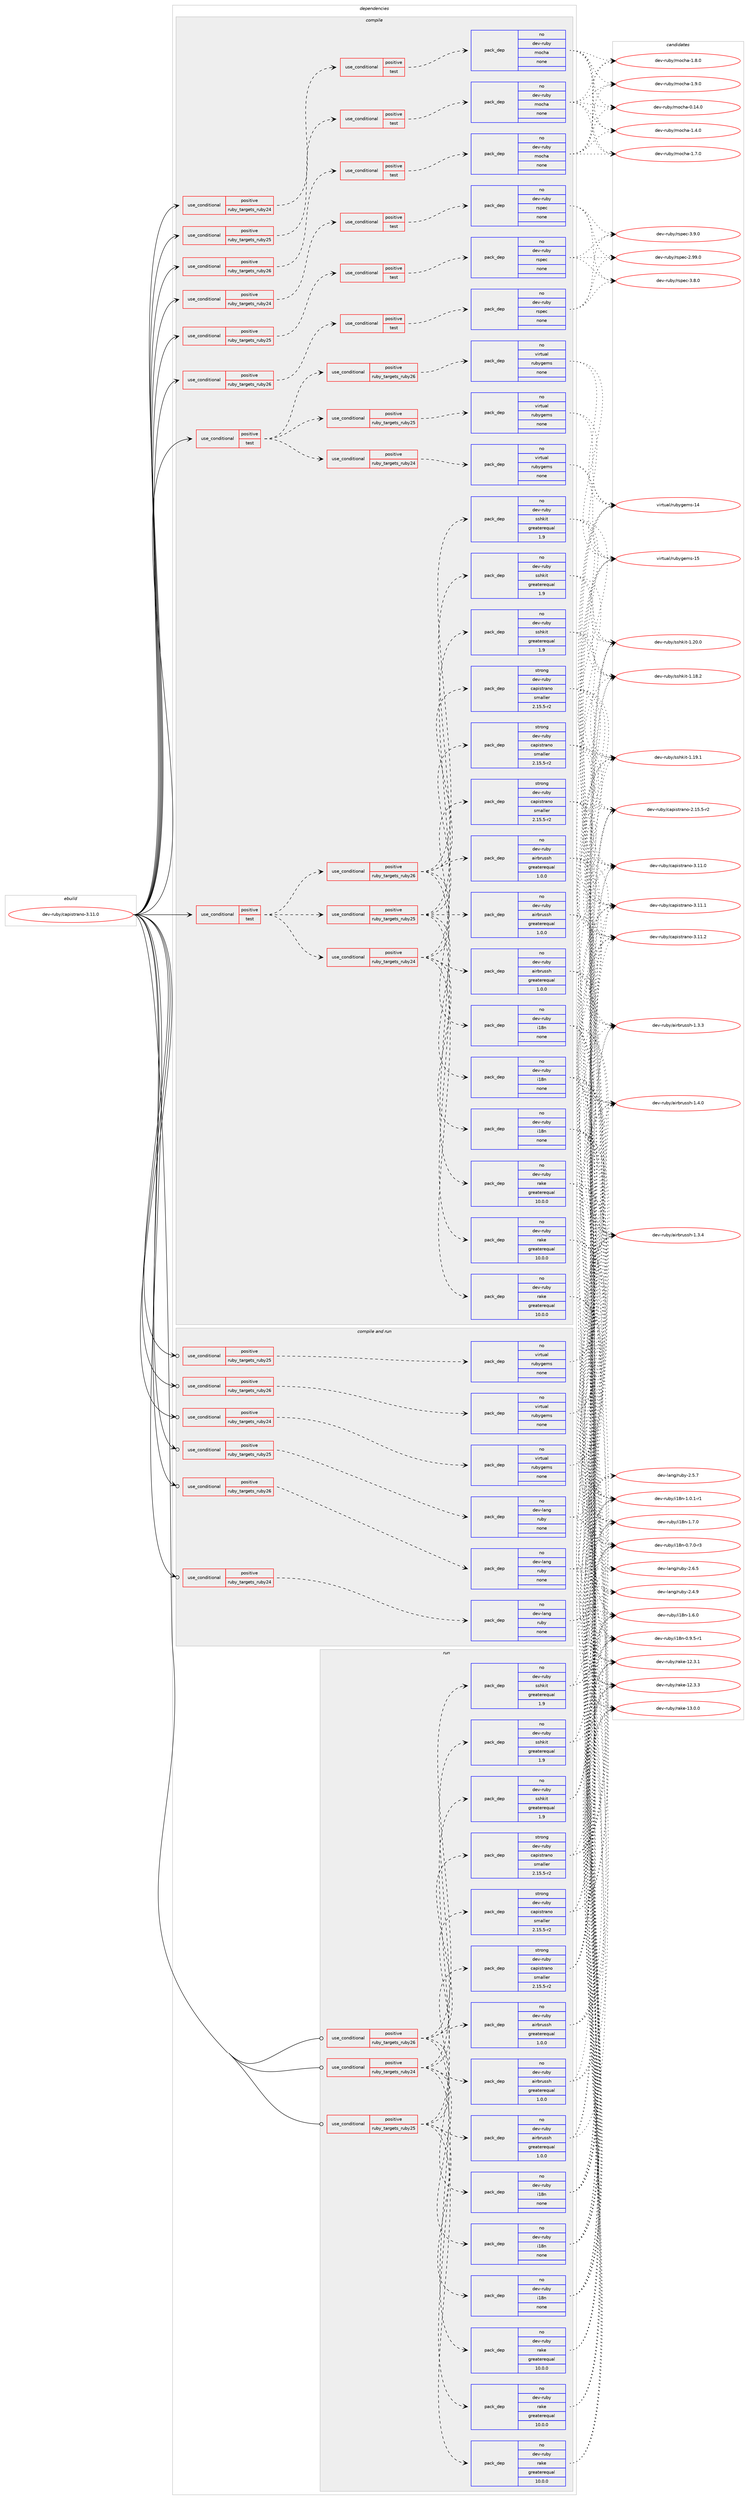 digraph prolog {

# *************
# Graph options
# *************

newrank=true;
concentrate=true;
compound=true;
graph [rankdir=LR,fontname=Helvetica,fontsize=10,ranksep=1.5];#, ranksep=2.5, nodesep=0.2];
edge  [arrowhead=vee];
node  [fontname=Helvetica,fontsize=10];

# **********
# The ebuild
# **********

subgraph cluster_leftcol {
color=gray;
rank=same;
label=<<i>ebuild</i>>;
id [label="dev-ruby/capistrano-3.11.0", color=red, width=4, href="../dev-ruby/capistrano-3.11.0.svg"];
}

# ****************
# The dependencies
# ****************

subgraph cluster_midcol {
color=gray;
label=<<i>dependencies</i>>;
subgraph cluster_compile {
fillcolor="#eeeeee";
style=filled;
label=<<i>compile</i>>;
subgraph cond159762 {
dependency680067 [label=<<TABLE BORDER="0" CELLBORDER="1" CELLSPACING="0" CELLPADDING="4"><TR><TD ROWSPAN="3" CELLPADDING="10">use_conditional</TD></TR><TR><TD>positive</TD></TR><TR><TD>ruby_targets_ruby24</TD></TR></TABLE>>, shape=none, color=red];
subgraph cond159763 {
dependency680068 [label=<<TABLE BORDER="0" CELLBORDER="1" CELLSPACING="0" CELLPADDING="4"><TR><TD ROWSPAN="3" CELLPADDING="10">use_conditional</TD></TR><TR><TD>positive</TD></TR><TR><TD>test</TD></TR></TABLE>>, shape=none, color=red];
subgraph pack508351 {
dependency680069 [label=<<TABLE BORDER="0" CELLBORDER="1" CELLSPACING="0" CELLPADDING="4" WIDTH="220"><TR><TD ROWSPAN="6" CELLPADDING="30">pack_dep</TD></TR><TR><TD WIDTH="110">no</TD></TR><TR><TD>dev-ruby</TD></TR><TR><TD>mocha</TD></TR><TR><TD>none</TD></TR><TR><TD></TD></TR></TABLE>>, shape=none, color=blue];
}
dependency680068:e -> dependency680069:w [weight=20,style="dashed",arrowhead="vee"];
}
dependency680067:e -> dependency680068:w [weight=20,style="dashed",arrowhead="vee"];
}
id:e -> dependency680067:w [weight=20,style="solid",arrowhead="vee"];
subgraph cond159764 {
dependency680070 [label=<<TABLE BORDER="0" CELLBORDER="1" CELLSPACING="0" CELLPADDING="4"><TR><TD ROWSPAN="3" CELLPADDING="10">use_conditional</TD></TR><TR><TD>positive</TD></TR><TR><TD>ruby_targets_ruby24</TD></TR></TABLE>>, shape=none, color=red];
subgraph cond159765 {
dependency680071 [label=<<TABLE BORDER="0" CELLBORDER="1" CELLSPACING="0" CELLPADDING="4"><TR><TD ROWSPAN="3" CELLPADDING="10">use_conditional</TD></TR><TR><TD>positive</TD></TR><TR><TD>test</TD></TR></TABLE>>, shape=none, color=red];
subgraph pack508352 {
dependency680072 [label=<<TABLE BORDER="0" CELLBORDER="1" CELLSPACING="0" CELLPADDING="4" WIDTH="220"><TR><TD ROWSPAN="6" CELLPADDING="30">pack_dep</TD></TR><TR><TD WIDTH="110">no</TD></TR><TR><TD>dev-ruby</TD></TR><TR><TD>rspec</TD></TR><TR><TD>none</TD></TR><TR><TD></TD></TR></TABLE>>, shape=none, color=blue];
}
dependency680071:e -> dependency680072:w [weight=20,style="dashed",arrowhead="vee"];
}
dependency680070:e -> dependency680071:w [weight=20,style="dashed",arrowhead="vee"];
}
id:e -> dependency680070:w [weight=20,style="solid",arrowhead="vee"];
subgraph cond159766 {
dependency680073 [label=<<TABLE BORDER="0" CELLBORDER="1" CELLSPACING="0" CELLPADDING="4"><TR><TD ROWSPAN="3" CELLPADDING="10">use_conditional</TD></TR><TR><TD>positive</TD></TR><TR><TD>ruby_targets_ruby25</TD></TR></TABLE>>, shape=none, color=red];
subgraph cond159767 {
dependency680074 [label=<<TABLE BORDER="0" CELLBORDER="1" CELLSPACING="0" CELLPADDING="4"><TR><TD ROWSPAN="3" CELLPADDING="10">use_conditional</TD></TR><TR><TD>positive</TD></TR><TR><TD>test</TD></TR></TABLE>>, shape=none, color=red];
subgraph pack508353 {
dependency680075 [label=<<TABLE BORDER="0" CELLBORDER="1" CELLSPACING="0" CELLPADDING="4" WIDTH="220"><TR><TD ROWSPAN="6" CELLPADDING="30">pack_dep</TD></TR><TR><TD WIDTH="110">no</TD></TR><TR><TD>dev-ruby</TD></TR><TR><TD>mocha</TD></TR><TR><TD>none</TD></TR><TR><TD></TD></TR></TABLE>>, shape=none, color=blue];
}
dependency680074:e -> dependency680075:w [weight=20,style="dashed",arrowhead="vee"];
}
dependency680073:e -> dependency680074:w [weight=20,style="dashed",arrowhead="vee"];
}
id:e -> dependency680073:w [weight=20,style="solid",arrowhead="vee"];
subgraph cond159768 {
dependency680076 [label=<<TABLE BORDER="0" CELLBORDER="1" CELLSPACING="0" CELLPADDING="4"><TR><TD ROWSPAN="3" CELLPADDING="10">use_conditional</TD></TR><TR><TD>positive</TD></TR><TR><TD>ruby_targets_ruby25</TD></TR></TABLE>>, shape=none, color=red];
subgraph cond159769 {
dependency680077 [label=<<TABLE BORDER="0" CELLBORDER="1" CELLSPACING="0" CELLPADDING="4"><TR><TD ROWSPAN="3" CELLPADDING="10">use_conditional</TD></TR><TR><TD>positive</TD></TR><TR><TD>test</TD></TR></TABLE>>, shape=none, color=red];
subgraph pack508354 {
dependency680078 [label=<<TABLE BORDER="0" CELLBORDER="1" CELLSPACING="0" CELLPADDING="4" WIDTH="220"><TR><TD ROWSPAN="6" CELLPADDING="30">pack_dep</TD></TR><TR><TD WIDTH="110">no</TD></TR><TR><TD>dev-ruby</TD></TR><TR><TD>rspec</TD></TR><TR><TD>none</TD></TR><TR><TD></TD></TR></TABLE>>, shape=none, color=blue];
}
dependency680077:e -> dependency680078:w [weight=20,style="dashed",arrowhead="vee"];
}
dependency680076:e -> dependency680077:w [weight=20,style="dashed",arrowhead="vee"];
}
id:e -> dependency680076:w [weight=20,style="solid",arrowhead="vee"];
subgraph cond159770 {
dependency680079 [label=<<TABLE BORDER="0" CELLBORDER="1" CELLSPACING="0" CELLPADDING="4"><TR><TD ROWSPAN="3" CELLPADDING="10">use_conditional</TD></TR><TR><TD>positive</TD></TR><TR><TD>ruby_targets_ruby26</TD></TR></TABLE>>, shape=none, color=red];
subgraph cond159771 {
dependency680080 [label=<<TABLE BORDER="0" CELLBORDER="1" CELLSPACING="0" CELLPADDING="4"><TR><TD ROWSPAN="3" CELLPADDING="10">use_conditional</TD></TR><TR><TD>positive</TD></TR><TR><TD>test</TD></TR></TABLE>>, shape=none, color=red];
subgraph pack508355 {
dependency680081 [label=<<TABLE BORDER="0" CELLBORDER="1" CELLSPACING="0" CELLPADDING="4" WIDTH="220"><TR><TD ROWSPAN="6" CELLPADDING="30">pack_dep</TD></TR><TR><TD WIDTH="110">no</TD></TR><TR><TD>dev-ruby</TD></TR><TR><TD>mocha</TD></TR><TR><TD>none</TD></TR><TR><TD></TD></TR></TABLE>>, shape=none, color=blue];
}
dependency680080:e -> dependency680081:w [weight=20,style="dashed",arrowhead="vee"];
}
dependency680079:e -> dependency680080:w [weight=20,style="dashed",arrowhead="vee"];
}
id:e -> dependency680079:w [weight=20,style="solid",arrowhead="vee"];
subgraph cond159772 {
dependency680082 [label=<<TABLE BORDER="0" CELLBORDER="1" CELLSPACING="0" CELLPADDING="4"><TR><TD ROWSPAN="3" CELLPADDING="10">use_conditional</TD></TR><TR><TD>positive</TD></TR><TR><TD>ruby_targets_ruby26</TD></TR></TABLE>>, shape=none, color=red];
subgraph cond159773 {
dependency680083 [label=<<TABLE BORDER="0" CELLBORDER="1" CELLSPACING="0" CELLPADDING="4"><TR><TD ROWSPAN="3" CELLPADDING="10">use_conditional</TD></TR><TR><TD>positive</TD></TR><TR><TD>test</TD></TR></TABLE>>, shape=none, color=red];
subgraph pack508356 {
dependency680084 [label=<<TABLE BORDER="0" CELLBORDER="1" CELLSPACING="0" CELLPADDING="4" WIDTH="220"><TR><TD ROWSPAN="6" CELLPADDING="30">pack_dep</TD></TR><TR><TD WIDTH="110">no</TD></TR><TR><TD>dev-ruby</TD></TR><TR><TD>rspec</TD></TR><TR><TD>none</TD></TR><TR><TD></TD></TR></TABLE>>, shape=none, color=blue];
}
dependency680083:e -> dependency680084:w [weight=20,style="dashed",arrowhead="vee"];
}
dependency680082:e -> dependency680083:w [weight=20,style="dashed",arrowhead="vee"];
}
id:e -> dependency680082:w [weight=20,style="solid",arrowhead="vee"];
subgraph cond159774 {
dependency680085 [label=<<TABLE BORDER="0" CELLBORDER="1" CELLSPACING="0" CELLPADDING="4"><TR><TD ROWSPAN="3" CELLPADDING="10">use_conditional</TD></TR><TR><TD>positive</TD></TR><TR><TD>test</TD></TR></TABLE>>, shape=none, color=red];
subgraph cond159775 {
dependency680086 [label=<<TABLE BORDER="0" CELLBORDER="1" CELLSPACING="0" CELLPADDING="4"><TR><TD ROWSPAN="3" CELLPADDING="10">use_conditional</TD></TR><TR><TD>positive</TD></TR><TR><TD>ruby_targets_ruby24</TD></TR></TABLE>>, shape=none, color=red];
subgraph pack508357 {
dependency680087 [label=<<TABLE BORDER="0" CELLBORDER="1" CELLSPACING="0" CELLPADDING="4" WIDTH="220"><TR><TD ROWSPAN="6" CELLPADDING="30">pack_dep</TD></TR><TR><TD WIDTH="110">no</TD></TR><TR><TD>dev-ruby</TD></TR><TR><TD>airbrussh</TD></TR><TR><TD>greaterequal</TD></TR><TR><TD>1.0.0</TD></TR></TABLE>>, shape=none, color=blue];
}
dependency680086:e -> dependency680087:w [weight=20,style="dashed",arrowhead="vee"];
subgraph pack508358 {
dependency680088 [label=<<TABLE BORDER="0" CELLBORDER="1" CELLSPACING="0" CELLPADDING="4" WIDTH="220"><TR><TD ROWSPAN="6" CELLPADDING="30">pack_dep</TD></TR><TR><TD WIDTH="110">no</TD></TR><TR><TD>dev-ruby</TD></TR><TR><TD>sshkit</TD></TR><TR><TD>greaterequal</TD></TR><TR><TD>1.9</TD></TR></TABLE>>, shape=none, color=blue];
}
dependency680086:e -> dependency680088:w [weight=20,style="dashed",arrowhead="vee"];
subgraph pack508359 {
dependency680089 [label=<<TABLE BORDER="0" CELLBORDER="1" CELLSPACING="0" CELLPADDING="4" WIDTH="220"><TR><TD ROWSPAN="6" CELLPADDING="30">pack_dep</TD></TR><TR><TD WIDTH="110">no</TD></TR><TR><TD>dev-ruby</TD></TR><TR><TD>rake</TD></TR><TR><TD>greaterequal</TD></TR><TR><TD>10.0.0</TD></TR></TABLE>>, shape=none, color=blue];
}
dependency680086:e -> dependency680089:w [weight=20,style="dashed",arrowhead="vee"];
subgraph pack508360 {
dependency680090 [label=<<TABLE BORDER="0" CELLBORDER="1" CELLSPACING="0" CELLPADDING="4" WIDTH="220"><TR><TD ROWSPAN="6" CELLPADDING="30">pack_dep</TD></TR><TR><TD WIDTH="110">no</TD></TR><TR><TD>dev-ruby</TD></TR><TR><TD>i18n</TD></TR><TR><TD>none</TD></TR><TR><TD></TD></TR></TABLE>>, shape=none, color=blue];
}
dependency680086:e -> dependency680090:w [weight=20,style="dashed",arrowhead="vee"];
subgraph pack508361 {
dependency680091 [label=<<TABLE BORDER="0" CELLBORDER="1" CELLSPACING="0" CELLPADDING="4" WIDTH="220"><TR><TD ROWSPAN="6" CELLPADDING="30">pack_dep</TD></TR><TR><TD WIDTH="110">strong</TD></TR><TR><TD>dev-ruby</TD></TR><TR><TD>capistrano</TD></TR><TR><TD>smaller</TD></TR><TR><TD>2.15.5-r2</TD></TR></TABLE>>, shape=none, color=blue];
}
dependency680086:e -> dependency680091:w [weight=20,style="dashed",arrowhead="vee"];
}
dependency680085:e -> dependency680086:w [weight=20,style="dashed",arrowhead="vee"];
subgraph cond159776 {
dependency680092 [label=<<TABLE BORDER="0" CELLBORDER="1" CELLSPACING="0" CELLPADDING="4"><TR><TD ROWSPAN="3" CELLPADDING="10">use_conditional</TD></TR><TR><TD>positive</TD></TR><TR><TD>ruby_targets_ruby25</TD></TR></TABLE>>, shape=none, color=red];
subgraph pack508362 {
dependency680093 [label=<<TABLE BORDER="0" CELLBORDER="1" CELLSPACING="0" CELLPADDING="4" WIDTH="220"><TR><TD ROWSPAN="6" CELLPADDING="30">pack_dep</TD></TR><TR><TD WIDTH="110">no</TD></TR><TR><TD>dev-ruby</TD></TR><TR><TD>airbrussh</TD></TR><TR><TD>greaterequal</TD></TR><TR><TD>1.0.0</TD></TR></TABLE>>, shape=none, color=blue];
}
dependency680092:e -> dependency680093:w [weight=20,style="dashed",arrowhead="vee"];
subgraph pack508363 {
dependency680094 [label=<<TABLE BORDER="0" CELLBORDER="1" CELLSPACING="0" CELLPADDING="4" WIDTH="220"><TR><TD ROWSPAN="6" CELLPADDING="30">pack_dep</TD></TR><TR><TD WIDTH="110">no</TD></TR><TR><TD>dev-ruby</TD></TR><TR><TD>sshkit</TD></TR><TR><TD>greaterequal</TD></TR><TR><TD>1.9</TD></TR></TABLE>>, shape=none, color=blue];
}
dependency680092:e -> dependency680094:w [weight=20,style="dashed",arrowhead="vee"];
subgraph pack508364 {
dependency680095 [label=<<TABLE BORDER="0" CELLBORDER="1" CELLSPACING="0" CELLPADDING="4" WIDTH="220"><TR><TD ROWSPAN="6" CELLPADDING="30">pack_dep</TD></TR><TR><TD WIDTH="110">no</TD></TR><TR><TD>dev-ruby</TD></TR><TR><TD>rake</TD></TR><TR><TD>greaterequal</TD></TR><TR><TD>10.0.0</TD></TR></TABLE>>, shape=none, color=blue];
}
dependency680092:e -> dependency680095:w [weight=20,style="dashed",arrowhead="vee"];
subgraph pack508365 {
dependency680096 [label=<<TABLE BORDER="0" CELLBORDER="1" CELLSPACING="0" CELLPADDING="4" WIDTH="220"><TR><TD ROWSPAN="6" CELLPADDING="30">pack_dep</TD></TR><TR><TD WIDTH="110">no</TD></TR><TR><TD>dev-ruby</TD></TR><TR><TD>i18n</TD></TR><TR><TD>none</TD></TR><TR><TD></TD></TR></TABLE>>, shape=none, color=blue];
}
dependency680092:e -> dependency680096:w [weight=20,style="dashed",arrowhead="vee"];
subgraph pack508366 {
dependency680097 [label=<<TABLE BORDER="0" CELLBORDER="1" CELLSPACING="0" CELLPADDING="4" WIDTH="220"><TR><TD ROWSPAN="6" CELLPADDING="30">pack_dep</TD></TR><TR><TD WIDTH="110">strong</TD></TR><TR><TD>dev-ruby</TD></TR><TR><TD>capistrano</TD></TR><TR><TD>smaller</TD></TR><TR><TD>2.15.5-r2</TD></TR></TABLE>>, shape=none, color=blue];
}
dependency680092:e -> dependency680097:w [weight=20,style="dashed",arrowhead="vee"];
}
dependency680085:e -> dependency680092:w [weight=20,style="dashed",arrowhead="vee"];
subgraph cond159777 {
dependency680098 [label=<<TABLE BORDER="0" CELLBORDER="1" CELLSPACING="0" CELLPADDING="4"><TR><TD ROWSPAN="3" CELLPADDING="10">use_conditional</TD></TR><TR><TD>positive</TD></TR><TR><TD>ruby_targets_ruby26</TD></TR></TABLE>>, shape=none, color=red];
subgraph pack508367 {
dependency680099 [label=<<TABLE BORDER="0" CELLBORDER="1" CELLSPACING="0" CELLPADDING="4" WIDTH="220"><TR><TD ROWSPAN="6" CELLPADDING="30">pack_dep</TD></TR><TR><TD WIDTH="110">no</TD></TR><TR><TD>dev-ruby</TD></TR><TR><TD>airbrussh</TD></TR><TR><TD>greaterequal</TD></TR><TR><TD>1.0.0</TD></TR></TABLE>>, shape=none, color=blue];
}
dependency680098:e -> dependency680099:w [weight=20,style="dashed",arrowhead="vee"];
subgraph pack508368 {
dependency680100 [label=<<TABLE BORDER="0" CELLBORDER="1" CELLSPACING="0" CELLPADDING="4" WIDTH="220"><TR><TD ROWSPAN="6" CELLPADDING="30">pack_dep</TD></TR><TR><TD WIDTH="110">no</TD></TR><TR><TD>dev-ruby</TD></TR><TR><TD>sshkit</TD></TR><TR><TD>greaterequal</TD></TR><TR><TD>1.9</TD></TR></TABLE>>, shape=none, color=blue];
}
dependency680098:e -> dependency680100:w [weight=20,style="dashed",arrowhead="vee"];
subgraph pack508369 {
dependency680101 [label=<<TABLE BORDER="0" CELLBORDER="1" CELLSPACING="0" CELLPADDING="4" WIDTH="220"><TR><TD ROWSPAN="6" CELLPADDING="30">pack_dep</TD></TR><TR><TD WIDTH="110">no</TD></TR><TR><TD>dev-ruby</TD></TR><TR><TD>rake</TD></TR><TR><TD>greaterequal</TD></TR><TR><TD>10.0.0</TD></TR></TABLE>>, shape=none, color=blue];
}
dependency680098:e -> dependency680101:w [weight=20,style="dashed",arrowhead="vee"];
subgraph pack508370 {
dependency680102 [label=<<TABLE BORDER="0" CELLBORDER="1" CELLSPACING="0" CELLPADDING="4" WIDTH="220"><TR><TD ROWSPAN="6" CELLPADDING="30">pack_dep</TD></TR><TR><TD WIDTH="110">no</TD></TR><TR><TD>dev-ruby</TD></TR><TR><TD>i18n</TD></TR><TR><TD>none</TD></TR><TR><TD></TD></TR></TABLE>>, shape=none, color=blue];
}
dependency680098:e -> dependency680102:w [weight=20,style="dashed",arrowhead="vee"];
subgraph pack508371 {
dependency680103 [label=<<TABLE BORDER="0" CELLBORDER="1" CELLSPACING="0" CELLPADDING="4" WIDTH="220"><TR><TD ROWSPAN="6" CELLPADDING="30">pack_dep</TD></TR><TR><TD WIDTH="110">strong</TD></TR><TR><TD>dev-ruby</TD></TR><TR><TD>capistrano</TD></TR><TR><TD>smaller</TD></TR><TR><TD>2.15.5-r2</TD></TR></TABLE>>, shape=none, color=blue];
}
dependency680098:e -> dependency680103:w [weight=20,style="dashed",arrowhead="vee"];
}
dependency680085:e -> dependency680098:w [weight=20,style="dashed",arrowhead="vee"];
}
id:e -> dependency680085:w [weight=20,style="solid",arrowhead="vee"];
subgraph cond159778 {
dependency680104 [label=<<TABLE BORDER="0" CELLBORDER="1" CELLSPACING="0" CELLPADDING="4"><TR><TD ROWSPAN="3" CELLPADDING="10">use_conditional</TD></TR><TR><TD>positive</TD></TR><TR><TD>test</TD></TR></TABLE>>, shape=none, color=red];
subgraph cond159779 {
dependency680105 [label=<<TABLE BORDER="0" CELLBORDER="1" CELLSPACING="0" CELLPADDING="4"><TR><TD ROWSPAN="3" CELLPADDING="10">use_conditional</TD></TR><TR><TD>positive</TD></TR><TR><TD>ruby_targets_ruby24</TD></TR></TABLE>>, shape=none, color=red];
subgraph pack508372 {
dependency680106 [label=<<TABLE BORDER="0" CELLBORDER="1" CELLSPACING="0" CELLPADDING="4" WIDTH="220"><TR><TD ROWSPAN="6" CELLPADDING="30">pack_dep</TD></TR><TR><TD WIDTH="110">no</TD></TR><TR><TD>virtual</TD></TR><TR><TD>rubygems</TD></TR><TR><TD>none</TD></TR><TR><TD></TD></TR></TABLE>>, shape=none, color=blue];
}
dependency680105:e -> dependency680106:w [weight=20,style="dashed",arrowhead="vee"];
}
dependency680104:e -> dependency680105:w [weight=20,style="dashed",arrowhead="vee"];
subgraph cond159780 {
dependency680107 [label=<<TABLE BORDER="0" CELLBORDER="1" CELLSPACING="0" CELLPADDING="4"><TR><TD ROWSPAN="3" CELLPADDING="10">use_conditional</TD></TR><TR><TD>positive</TD></TR><TR><TD>ruby_targets_ruby25</TD></TR></TABLE>>, shape=none, color=red];
subgraph pack508373 {
dependency680108 [label=<<TABLE BORDER="0" CELLBORDER="1" CELLSPACING="0" CELLPADDING="4" WIDTH="220"><TR><TD ROWSPAN="6" CELLPADDING="30">pack_dep</TD></TR><TR><TD WIDTH="110">no</TD></TR><TR><TD>virtual</TD></TR><TR><TD>rubygems</TD></TR><TR><TD>none</TD></TR><TR><TD></TD></TR></TABLE>>, shape=none, color=blue];
}
dependency680107:e -> dependency680108:w [weight=20,style="dashed",arrowhead="vee"];
}
dependency680104:e -> dependency680107:w [weight=20,style="dashed",arrowhead="vee"];
subgraph cond159781 {
dependency680109 [label=<<TABLE BORDER="0" CELLBORDER="1" CELLSPACING="0" CELLPADDING="4"><TR><TD ROWSPAN="3" CELLPADDING="10">use_conditional</TD></TR><TR><TD>positive</TD></TR><TR><TD>ruby_targets_ruby26</TD></TR></TABLE>>, shape=none, color=red];
subgraph pack508374 {
dependency680110 [label=<<TABLE BORDER="0" CELLBORDER="1" CELLSPACING="0" CELLPADDING="4" WIDTH="220"><TR><TD ROWSPAN="6" CELLPADDING="30">pack_dep</TD></TR><TR><TD WIDTH="110">no</TD></TR><TR><TD>virtual</TD></TR><TR><TD>rubygems</TD></TR><TR><TD>none</TD></TR><TR><TD></TD></TR></TABLE>>, shape=none, color=blue];
}
dependency680109:e -> dependency680110:w [weight=20,style="dashed",arrowhead="vee"];
}
dependency680104:e -> dependency680109:w [weight=20,style="dashed",arrowhead="vee"];
}
id:e -> dependency680104:w [weight=20,style="solid",arrowhead="vee"];
}
subgraph cluster_compileandrun {
fillcolor="#eeeeee";
style=filled;
label=<<i>compile and run</i>>;
subgraph cond159782 {
dependency680111 [label=<<TABLE BORDER="0" CELLBORDER="1" CELLSPACING="0" CELLPADDING="4"><TR><TD ROWSPAN="3" CELLPADDING="10">use_conditional</TD></TR><TR><TD>positive</TD></TR><TR><TD>ruby_targets_ruby24</TD></TR></TABLE>>, shape=none, color=red];
subgraph pack508375 {
dependency680112 [label=<<TABLE BORDER="0" CELLBORDER="1" CELLSPACING="0" CELLPADDING="4" WIDTH="220"><TR><TD ROWSPAN="6" CELLPADDING="30">pack_dep</TD></TR><TR><TD WIDTH="110">no</TD></TR><TR><TD>dev-lang</TD></TR><TR><TD>ruby</TD></TR><TR><TD>none</TD></TR><TR><TD></TD></TR></TABLE>>, shape=none, color=blue];
}
dependency680111:e -> dependency680112:w [weight=20,style="dashed",arrowhead="vee"];
}
id:e -> dependency680111:w [weight=20,style="solid",arrowhead="odotvee"];
subgraph cond159783 {
dependency680113 [label=<<TABLE BORDER="0" CELLBORDER="1" CELLSPACING="0" CELLPADDING="4"><TR><TD ROWSPAN="3" CELLPADDING="10">use_conditional</TD></TR><TR><TD>positive</TD></TR><TR><TD>ruby_targets_ruby24</TD></TR></TABLE>>, shape=none, color=red];
subgraph pack508376 {
dependency680114 [label=<<TABLE BORDER="0" CELLBORDER="1" CELLSPACING="0" CELLPADDING="4" WIDTH="220"><TR><TD ROWSPAN="6" CELLPADDING="30">pack_dep</TD></TR><TR><TD WIDTH="110">no</TD></TR><TR><TD>virtual</TD></TR><TR><TD>rubygems</TD></TR><TR><TD>none</TD></TR><TR><TD></TD></TR></TABLE>>, shape=none, color=blue];
}
dependency680113:e -> dependency680114:w [weight=20,style="dashed",arrowhead="vee"];
}
id:e -> dependency680113:w [weight=20,style="solid",arrowhead="odotvee"];
subgraph cond159784 {
dependency680115 [label=<<TABLE BORDER="0" CELLBORDER="1" CELLSPACING="0" CELLPADDING="4"><TR><TD ROWSPAN="3" CELLPADDING="10">use_conditional</TD></TR><TR><TD>positive</TD></TR><TR><TD>ruby_targets_ruby25</TD></TR></TABLE>>, shape=none, color=red];
subgraph pack508377 {
dependency680116 [label=<<TABLE BORDER="0" CELLBORDER="1" CELLSPACING="0" CELLPADDING="4" WIDTH="220"><TR><TD ROWSPAN="6" CELLPADDING="30">pack_dep</TD></TR><TR><TD WIDTH="110">no</TD></TR><TR><TD>dev-lang</TD></TR><TR><TD>ruby</TD></TR><TR><TD>none</TD></TR><TR><TD></TD></TR></TABLE>>, shape=none, color=blue];
}
dependency680115:e -> dependency680116:w [weight=20,style="dashed",arrowhead="vee"];
}
id:e -> dependency680115:w [weight=20,style="solid",arrowhead="odotvee"];
subgraph cond159785 {
dependency680117 [label=<<TABLE BORDER="0" CELLBORDER="1" CELLSPACING="0" CELLPADDING="4"><TR><TD ROWSPAN="3" CELLPADDING="10">use_conditional</TD></TR><TR><TD>positive</TD></TR><TR><TD>ruby_targets_ruby25</TD></TR></TABLE>>, shape=none, color=red];
subgraph pack508378 {
dependency680118 [label=<<TABLE BORDER="0" CELLBORDER="1" CELLSPACING="0" CELLPADDING="4" WIDTH="220"><TR><TD ROWSPAN="6" CELLPADDING="30">pack_dep</TD></TR><TR><TD WIDTH="110">no</TD></TR><TR><TD>virtual</TD></TR><TR><TD>rubygems</TD></TR><TR><TD>none</TD></TR><TR><TD></TD></TR></TABLE>>, shape=none, color=blue];
}
dependency680117:e -> dependency680118:w [weight=20,style="dashed",arrowhead="vee"];
}
id:e -> dependency680117:w [weight=20,style="solid",arrowhead="odotvee"];
subgraph cond159786 {
dependency680119 [label=<<TABLE BORDER="0" CELLBORDER="1" CELLSPACING="0" CELLPADDING="4"><TR><TD ROWSPAN="3" CELLPADDING="10">use_conditional</TD></TR><TR><TD>positive</TD></TR><TR><TD>ruby_targets_ruby26</TD></TR></TABLE>>, shape=none, color=red];
subgraph pack508379 {
dependency680120 [label=<<TABLE BORDER="0" CELLBORDER="1" CELLSPACING="0" CELLPADDING="4" WIDTH="220"><TR><TD ROWSPAN="6" CELLPADDING="30">pack_dep</TD></TR><TR><TD WIDTH="110">no</TD></TR><TR><TD>dev-lang</TD></TR><TR><TD>ruby</TD></TR><TR><TD>none</TD></TR><TR><TD></TD></TR></TABLE>>, shape=none, color=blue];
}
dependency680119:e -> dependency680120:w [weight=20,style="dashed",arrowhead="vee"];
}
id:e -> dependency680119:w [weight=20,style="solid",arrowhead="odotvee"];
subgraph cond159787 {
dependency680121 [label=<<TABLE BORDER="0" CELLBORDER="1" CELLSPACING="0" CELLPADDING="4"><TR><TD ROWSPAN="3" CELLPADDING="10">use_conditional</TD></TR><TR><TD>positive</TD></TR><TR><TD>ruby_targets_ruby26</TD></TR></TABLE>>, shape=none, color=red];
subgraph pack508380 {
dependency680122 [label=<<TABLE BORDER="0" CELLBORDER="1" CELLSPACING="0" CELLPADDING="4" WIDTH="220"><TR><TD ROWSPAN="6" CELLPADDING="30">pack_dep</TD></TR><TR><TD WIDTH="110">no</TD></TR><TR><TD>virtual</TD></TR><TR><TD>rubygems</TD></TR><TR><TD>none</TD></TR><TR><TD></TD></TR></TABLE>>, shape=none, color=blue];
}
dependency680121:e -> dependency680122:w [weight=20,style="dashed",arrowhead="vee"];
}
id:e -> dependency680121:w [weight=20,style="solid",arrowhead="odotvee"];
}
subgraph cluster_run {
fillcolor="#eeeeee";
style=filled;
label=<<i>run</i>>;
subgraph cond159788 {
dependency680123 [label=<<TABLE BORDER="0" CELLBORDER="1" CELLSPACING="0" CELLPADDING="4"><TR><TD ROWSPAN="3" CELLPADDING="10">use_conditional</TD></TR><TR><TD>positive</TD></TR><TR><TD>ruby_targets_ruby24</TD></TR></TABLE>>, shape=none, color=red];
subgraph pack508381 {
dependency680124 [label=<<TABLE BORDER="0" CELLBORDER="1" CELLSPACING="0" CELLPADDING="4" WIDTH="220"><TR><TD ROWSPAN="6" CELLPADDING="30">pack_dep</TD></TR><TR><TD WIDTH="110">no</TD></TR><TR><TD>dev-ruby</TD></TR><TR><TD>airbrussh</TD></TR><TR><TD>greaterequal</TD></TR><TR><TD>1.0.0</TD></TR></TABLE>>, shape=none, color=blue];
}
dependency680123:e -> dependency680124:w [weight=20,style="dashed",arrowhead="vee"];
subgraph pack508382 {
dependency680125 [label=<<TABLE BORDER="0" CELLBORDER="1" CELLSPACING="0" CELLPADDING="4" WIDTH="220"><TR><TD ROWSPAN="6" CELLPADDING="30">pack_dep</TD></TR><TR><TD WIDTH="110">no</TD></TR><TR><TD>dev-ruby</TD></TR><TR><TD>sshkit</TD></TR><TR><TD>greaterequal</TD></TR><TR><TD>1.9</TD></TR></TABLE>>, shape=none, color=blue];
}
dependency680123:e -> dependency680125:w [weight=20,style="dashed",arrowhead="vee"];
subgraph pack508383 {
dependency680126 [label=<<TABLE BORDER="0" CELLBORDER="1" CELLSPACING="0" CELLPADDING="4" WIDTH="220"><TR><TD ROWSPAN="6" CELLPADDING="30">pack_dep</TD></TR><TR><TD WIDTH="110">no</TD></TR><TR><TD>dev-ruby</TD></TR><TR><TD>rake</TD></TR><TR><TD>greaterequal</TD></TR><TR><TD>10.0.0</TD></TR></TABLE>>, shape=none, color=blue];
}
dependency680123:e -> dependency680126:w [weight=20,style="dashed",arrowhead="vee"];
subgraph pack508384 {
dependency680127 [label=<<TABLE BORDER="0" CELLBORDER="1" CELLSPACING="0" CELLPADDING="4" WIDTH="220"><TR><TD ROWSPAN="6" CELLPADDING="30">pack_dep</TD></TR><TR><TD WIDTH="110">no</TD></TR><TR><TD>dev-ruby</TD></TR><TR><TD>i18n</TD></TR><TR><TD>none</TD></TR><TR><TD></TD></TR></TABLE>>, shape=none, color=blue];
}
dependency680123:e -> dependency680127:w [weight=20,style="dashed",arrowhead="vee"];
subgraph pack508385 {
dependency680128 [label=<<TABLE BORDER="0" CELLBORDER="1" CELLSPACING="0" CELLPADDING="4" WIDTH="220"><TR><TD ROWSPAN="6" CELLPADDING="30">pack_dep</TD></TR><TR><TD WIDTH="110">strong</TD></TR><TR><TD>dev-ruby</TD></TR><TR><TD>capistrano</TD></TR><TR><TD>smaller</TD></TR><TR><TD>2.15.5-r2</TD></TR></TABLE>>, shape=none, color=blue];
}
dependency680123:e -> dependency680128:w [weight=20,style="dashed",arrowhead="vee"];
}
id:e -> dependency680123:w [weight=20,style="solid",arrowhead="odot"];
subgraph cond159789 {
dependency680129 [label=<<TABLE BORDER="0" CELLBORDER="1" CELLSPACING="0" CELLPADDING="4"><TR><TD ROWSPAN="3" CELLPADDING="10">use_conditional</TD></TR><TR><TD>positive</TD></TR><TR><TD>ruby_targets_ruby25</TD></TR></TABLE>>, shape=none, color=red];
subgraph pack508386 {
dependency680130 [label=<<TABLE BORDER="0" CELLBORDER="1" CELLSPACING="0" CELLPADDING="4" WIDTH="220"><TR><TD ROWSPAN="6" CELLPADDING="30">pack_dep</TD></TR><TR><TD WIDTH="110">no</TD></TR><TR><TD>dev-ruby</TD></TR><TR><TD>airbrussh</TD></TR><TR><TD>greaterequal</TD></TR><TR><TD>1.0.0</TD></TR></TABLE>>, shape=none, color=blue];
}
dependency680129:e -> dependency680130:w [weight=20,style="dashed",arrowhead="vee"];
subgraph pack508387 {
dependency680131 [label=<<TABLE BORDER="0" CELLBORDER="1" CELLSPACING="0" CELLPADDING="4" WIDTH="220"><TR><TD ROWSPAN="6" CELLPADDING="30">pack_dep</TD></TR><TR><TD WIDTH="110">no</TD></TR><TR><TD>dev-ruby</TD></TR><TR><TD>sshkit</TD></TR><TR><TD>greaterequal</TD></TR><TR><TD>1.9</TD></TR></TABLE>>, shape=none, color=blue];
}
dependency680129:e -> dependency680131:w [weight=20,style="dashed",arrowhead="vee"];
subgraph pack508388 {
dependency680132 [label=<<TABLE BORDER="0" CELLBORDER="1" CELLSPACING="0" CELLPADDING="4" WIDTH="220"><TR><TD ROWSPAN="6" CELLPADDING="30">pack_dep</TD></TR><TR><TD WIDTH="110">no</TD></TR><TR><TD>dev-ruby</TD></TR><TR><TD>rake</TD></TR><TR><TD>greaterequal</TD></TR><TR><TD>10.0.0</TD></TR></TABLE>>, shape=none, color=blue];
}
dependency680129:e -> dependency680132:w [weight=20,style="dashed",arrowhead="vee"];
subgraph pack508389 {
dependency680133 [label=<<TABLE BORDER="0" CELLBORDER="1" CELLSPACING="0" CELLPADDING="4" WIDTH="220"><TR><TD ROWSPAN="6" CELLPADDING="30">pack_dep</TD></TR><TR><TD WIDTH="110">no</TD></TR><TR><TD>dev-ruby</TD></TR><TR><TD>i18n</TD></TR><TR><TD>none</TD></TR><TR><TD></TD></TR></TABLE>>, shape=none, color=blue];
}
dependency680129:e -> dependency680133:w [weight=20,style="dashed",arrowhead="vee"];
subgraph pack508390 {
dependency680134 [label=<<TABLE BORDER="0" CELLBORDER="1" CELLSPACING="0" CELLPADDING="4" WIDTH="220"><TR><TD ROWSPAN="6" CELLPADDING="30">pack_dep</TD></TR><TR><TD WIDTH="110">strong</TD></TR><TR><TD>dev-ruby</TD></TR><TR><TD>capistrano</TD></TR><TR><TD>smaller</TD></TR><TR><TD>2.15.5-r2</TD></TR></TABLE>>, shape=none, color=blue];
}
dependency680129:e -> dependency680134:w [weight=20,style="dashed",arrowhead="vee"];
}
id:e -> dependency680129:w [weight=20,style="solid",arrowhead="odot"];
subgraph cond159790 {
dependency680135 [label=<<TABLE BORDER="0" CELLBORDER="1" CELLSPACING="0" CELLPADDING="4"><TR><TD ROWSPAN="3" CELLPADDING="10">use_conditional</TD></TR><TR><TD>positive</TD></TR><TR><TD>ruby_targets_ruby26</TD></TR></TABLE>>, shape=none, color=red];
subgraph pack508391 {
dependency680136 [label=<<TABLE BORDER="0" CELLBORDER="1" CELLSPACING="0" CELLPADDING="4" WIDTH="220"><TR><TD ROWSPAN="6" CELLPADDING="30">pack_dep</TD></TR><TR><TD WIDTH="110">no</TD></TR><TR><TD>dev-ruby</TD></TR><TR><TD>airbrussh</TD></TR><TR><TD>greaterequal</TD></TR><TR><TD>1.0.0</TD></TR></TABLE>>, shape=none, color=blue];
}
dependency680135:e -> dependency680136:w [weight=20,style="dashed",arrowhead="vee"];
subgraph pack508392 {
dependency680137 [label=<<TABLE BORDER="0" CELLBORDER="1" CELLSPACING="0" CELLPADDING="4" WIDTH="220"><TR><TD ROWSPAN="6" CELLPADDING="30">pack_dep</TD></TR><TR><TD WIDTH="110">no</TD></TR><TR><TD>dev-ruby</TD></TR><TR><TD>sshkit</TD></TR><TR><TD>greaterequal</TD></TR><TR><TD>1.9</TD></TR></TABLE>>, shape=none, color=blue];
}
dependency680135:e -> dependency680137:w [weight=20,style="dashed",arrowhead="vee"];
subgraph pack508393 {
dependency680138 [label=<<TABLE BORDER="0" CELLBORDER="1" CELLSPACING="0" CELLPADDING="4" WIDTH="220"><TR><TD ROWSPAN="6" CELLPADDING="30">pack_dep</TD></TR><TR><TD WIDTH="110">no</TD></TR><TR><TD>dev-ruby</TD></TR><TR><TD>rake</TD></TR><TR><TD>greaterequal</TD></TR><TR><TD>10.0.0</TD></TR></TABLE>>, shape=none, color=blue];
}
dependency680135:e -> dependency680138:w [weight=20,style="dashed",arrowhead="vee"];
subgraph pack508394 {
dependency680139 [label=<<TABLE BORDER="0" CELLBORDER="1" CELLSPACING="0" CELLPADDING="4" WIDTH="220"><TR><TD ROWSPAN="6" CELLPADDING="30">pack_dep</TD></TR><TR><TD WIDTH="110">no</TD></TR><TR><TD>dev-ruby</TD></TR><TR><TD>i18n</TD></TR><TR><TD>none</TD></TR><TR><TD></TD></TR></TABLE>>, shape=none, color=blue];
}
dependency680135:e -> dependency680139:w [weight=20,style="dashed",arrowhead="vee"];
subgraph pack508395 {
dependency680140 [label=<<TABLE BORDER="0" CELLBORDER="1" CELLSPACING="0" CELLPADDING="4" WIDTH="220"><TR><TD ROWSPAN="6" CELLPADDING="30">pack_dep</TD></TR><TR><TD WIDTH="110">strong</TD></TR><TR><TD>dev-ruby</TD></TR><TR><TD>capistrano</TD></TR><TR><TD>smaller</TD></TR><TR><TD>2.15.5-r2</TD></TR></TABLE>>, shape=none, color=blue];
}
dependency680135:e -> dependency680140:w [weight=20,style="dashed",arrowhead="vee"];
}
id:e -> dependency680135:w [weight=20,style="solid",arrowhead="odot"];
}
}

# **************
# The candidates
# **************

subgraph cluster_choices {
rank=same;
color=gray;
label=<<i>candidates</i>>;

subgraph choice508351 {
color=black;
nodesep=1;
choice100101118451141179812147109111991049745484649524648 [label="dev-ruby/mocha-0.14.0", color=red, width=4,href="../dev-ruby/mocha-0.14.0.svg"];
choice1001011184511411798121471091119910497454946524648 [label="dev-ruby/mocha-1.4.0", color=red, width=4,href="../dev-ruby/mocha-1.4.0.svg"];
choice1001011184511411798121471091119910497454946554648 [label="dev-ruby/mocha-1.7.0", color=red, width=4,href="../dev-ruby/mocha-1.7.0.svg"];
choice1001011184511411798121471091119910497454946564648 [label="dev-ruby/mocha-1.8.0", color=red, width=4,href="../dev-ruby/mocha-1.8.0.svg"];
choice1001011184511411798121471091119910497454946574648 [label="dev-ruby/mocha-1.9.0", color=red, width=4,href="../dev-ruby/mocha-1.9.0.svg"];
dependency680069:e -> choice100101118451141179812147109111991049745484649524648:w [style=dotted,weight="100"];
dependency680069:e -> choice1001011184511411798121471091119910497454946524648:w [style=dotted,weight="100"];
dependency680069:e -> choice1001011184511411798121471091119910497454946554648:w [style=dotted,weight="100"];
dependency680069:e -> choice1001011184511411798121471091119910497454946564648:w [style=dotted,weight="100"];
dependency680069:e -> choice1001011184511411798121471091119910497454946574648:w [style=dotted,weight="100"];
}
subgraph choice508352 {
color=black;
nodesep=1;
choice1001011184511411798121471141151121019945504657574648 [label="dev-ruby/rspec-2.99.0", color=red, width=4,href="../dev-ruby/rspec-2.99.0.svg"];
choice10010111845114117981214711411511210199455146564648 [label="dev-ruby/rspec-3.8.0", color=red, width=4,href="../dev-ruby/rspec-3.8.0.svg"];
choice10010111845114117981214711411511210199455146574648 [label="dev-ruby/rspec-3.9.0", color=red, width=4,href="../dev-ruby/rspec-3.9.0.svg"];
dependency680072:e -> choice1001011184511411798121471141151121019945504657574648:w [style=dotted,weight="100"];
dependency680072:e -> choice10010111845114117981214711411511210199455146564648:w [style=dotted,weight="100"];
dependency680072:e -> choice10010111845114117981214711411511210199455146574648:w [style=dotted,weight="100"];
}
subgraph choice508353 {
color=black;
nodesep=1;
choice100101118451141179812147109111991049745484649524648 [label="dev-ruby/mocha-0.14.0", color=red, width=4,href="../dev-ruby/mocha-0.14.0.svg"];
choice1001011184511411798121471091119910497454946524648 [label="dev-ruby/mocha-1.4.0", color=red, width=4,href="../dev-ruby/mocha-1.4.0.svg"];
choice1001011184511411798121471091119910497454946554648 [label="dev-ruby/mocha-1.7.0", color=red, width=4,href="../dev-ruby/mocha-1.7.0.svg"];
choice1001011184511411798121471091119910497454946564648 [label="dev-ruby/mocha-1.8.0", color=red, width=4,href="../dev-ruby/mocha-1.8.0.svg"];
choice1001011184511411798121471091119910497454946574648 [label="dev-ruby/mocha-1.9.0", color=red, width=4,href="../dev-ruby/mocha-1.9.0.svg"];
dependency680075:e -> choice100101118451141179812147109111991049745484649524648:w [style=dotted,weight="100"];
dependency680075:e -> choice1001011184511411798121471091119910497454946524648:w [style=dotted,weight="100"];
dependency680075:e -> choice1001011184511411798121471091119910497454946554648:w [style=dotted,weight="100"];
dependency680075:e -> choice1001011184511411798121471091119910497454946564648:w [style=dotted,weight="100"];
dependency680075:e -> choice1001011184511411798121471091119910497454946574648:w [style=dotted,weight="100"];
}
subgraph choice508354 {
color=black;
nodesep=1;
choice1001011184511411798121471141151121019945504657574648 [label="dev-ruby/rspec-2.99.0", color=red, width=4,href="../dev-ruby/rspec-2.99.0.svg"];
choice10010111845114117981214711411511210199455146564648 [label="dev-ruby/rspec-3.8.0", color=red, width=4,href="../dev-ruby/rspec-3.8.0.svg"];
choice10010111845114117981214711411511210199455146574648 [label="dev-ruby/rspec-3.9.0", color=red, width=4,href="../dev-ruby/rspec-3.9.0.svg"];
dependency680078:e -> choice1001011184511411798121471141151121019945504657574648:w [style=dotted,weight="100"];
dependency680078:e -> choice10010111845114117981214711411511210199455146564648:w [style=dotted,weight="100"];
dependency680078:e -> choice10010111845114117981214711411511210199455146574648:w [style=dotted,weight="100"];
}
subgraph choice508355 {
color=black;
nodesep=1;
choice100101118451141179812147109111991049745484649524648 [label="dev-ruby/mocha-0.14.0", color=red, width=4,href="../dev-ruby/mocha-0.14.0.svg"];
choice1001011184511411798121471091119910497454946524648 [label="dev-ruby/mocha-1.4.0", color=red, width=4,href="../dev-ruby/mocha-1.4.0.svg"];
choice1001011184511411798121471091119910497454946554648 [label="dev-ruby/mocha-1.7.0", color=red, width=4,href="../dev-ruby/mocha-1.7.0.svg"];
choice1001011184511411798121471091119910497454946564648 [label="dev-ruby/mocha-1.8.0", color=red, width=4,href="../dev-ruby/mocha-1.8.0.svg"];
choice1001011184511411798121471091119910497454946574648 [label="dev-ruby/mocha-1.9.0", color=red, width=4,href="../dev-ruby/mocha-1.9.0.svg"];
dependency680081:e -> choice100101118451141179812147109111991049745484649524648:w [style=dotted,weight="100"];
dependency680081:e -> choice1001011184511411798121471091119910497454946524648:w [style=dotted,weight="100"];
dependency680081:e -> choice1001011184511411798121471091119910497454946554648:w [style=dotted,weight="100"];
dependency680081:e -> choice1001011184511411798121471091119910497454946564648:w [style=dotted,weight="100"];
dependency680081:e -> choice1001011184511411798121471091119910497454946574648:w [style=dotted,weight="100"];
}
subgraph choice508356 {
color=black;
nodesep=1;
choice1001011184511411798121471141151121019945504657574648 [label="dev-ruby/rspec-2.99.0", color=red, width=4,href="../dev-ruby/rspec-2.99.0.svg"];
choice10010111845114117981214711411511210199455146564648 [label="dev-ruby/rspec-3.8.0", color=red, width=4,href="../dev-ruby/rspec-3.8.0.svg"];
choice10010111845114117981214711411511210199455146574648 [label="dev-ruby/rspec-3.9.0", color=red, width=4,href="../dev-ruby/rspec-3.9.0.svg"];
dependency680084:e -> choice1001011184511411798121471141151121019945504657574648:w [style=dotted,weight="100"];
dependency680084:e -> choice10010111845114117981214711411511210199455146564648:w [style=dotted,weight="100"];
dependency680084:e -> choice10010111845114117981214711411511210199455146574648:w [style=dotted,weight="100"];
}
subgraph choice508357 {
color=black;
nodesep=1;
choice1001011184511411798121479710511498114117115115104454946514651 [label="dev-ruby/airbrussh-1.3.3", color=red, width=4,href="../dev-ruby/airbrussh-1.3.3.svg"];
choice1001011184511411798121479710511498114117115115104454946514652 [label="dev-ruby/airbrussh-1.3.4", color=red, width=4,href="../dev-ruby/airbrussh-1.3.4.svg"];
choice1001011184511411798121479710511498114117115115104454946524648 [label="dev-ruby/airbrussh-1.4.0", color=red, width=4,href="../dev-ruby/airbrussh-1.4.0.svg"];
dependency680087:e -> choice1001011184511411798121479710511498114117115115104454946514651:w [style=dotted,weight="100"];
dependency680087:e -> choice1001011184511411798121479710511498114117115115104454946514652:w [style=dotted,weight="100"];
dependency680087:e -> choice1001011184511411798121479710511498114117115115104454946524648:w [style=dotted,weight="100"];
}
subgraph choice508358 {
color=black;
nodesep=1;
choice10010111845114117981214711511510410710511645494649564650 [label="dev-ruby/sshkit-1.18.2", color=red, width=4,href="../dev-ruby/sshkit-1.18.2.svg"];
choice10010111845114117981214711511510410710511645494649574649 [label="dev-ruby/sshkit-1.19.1", color=red, width=4,href="../dev-ruby/sshkit-1.19.1.svg"];
choice10010111845114117981214711511510410710511645494650484648 [label="dev-ruby/sshkit-1.20.0", color=red, width=4,href="../dev-ruby/sshkit-1.20.0.svg"];
dependency680088:e -> choice10010111845114117981214711511510410710511645494649564650:w [style=dotted,weight="100"];
dependency680088:e -> choice10010111845114117981214711511510410710511645494649574649:w [style=dotted,weight="100"];
dependency680088:e -> choice10010111845114117981214711511510410710511645494650484648:w [style=dotted,weight="100"];
}
subgraph choice508359 {
color=black;
nodesep=1;
choice1001011184511411798121471149710710145495046514649 [label="dev-ruby/rake-12.3.1", color=red, width=4,href="../dev-ruby/rake-12.3.1.svg"];
choice1001011184511411798121471149710710145495046514651 [label="dev-ruby/rake-12.3.3", color=red, width=4,href="../dev-ruby/rake-12.3.3.svg"];
choice1001011184511411798121471149710710145495146484648 [label="dev-ruby/rake-13.0.0", color=red, width=4,href="../dev-ruby/rake-13.0.0.svg"];
dependency680089:e -> choice1001011184511411798121471149710710145495046514649:w [style=dotted,weight="100"];
dependency680089:e -> choice1001011184511411798121471149710710145495046514651:w [style=dotted,weight="100"];
dependency680089:e -> choice1001011184511411798121471149710710145495146484648:w [style=dotted,weight="100"];
}
subgraph choice508360 {
color=black;
nodesep=1;
choice10010111845114117981214710549561104548465546484511451 [label="dev-ruby/i18n-0.7.0-r3", color=red, width=4,href="../dev-ruby/i18n-0.7.0-r3.svg"];
choice10010111845114117981214710549561104548465746534511449 [label="dev-ruby/i18n-0.9.5-r1", color=red, width=4,href="../dev-ruby/i18n-0.9.5-r1.svg"];
choice10010111845114117981214710549561104549464846494511449 [label="dev-ruby/i18n-1.0.1-r1", color=red, width=4,href="../dev-ruby/i18n-1.0.1-r1.svg"];
choice1001011184511411798121471054956110454946544648 [label="dev-ruby/i18n-1.6.0", color=red, width=4,href="../dev-ruby/i18n-1.6.0.svg"];
choice1001011184511411798121471054956110454946554648 [label="dev-ruby/i18n-1.7.0", color=red, width=4,href="../dev-ruby/i18n-1.7.0.svg"];
dependency680090:e -> choice10010111845114117981214710549561104548465546484511451:w [style=dotted,weight="100"];
dependency680090:e -> choice10010111845114117981214710549561104548465746534511449:w [style=dotted,weight="100"];
dependency680090:e -> choice10010111845114117981214710549561104549464846494511449:w [style=dotted,weight="100"];
dependency680090:e -> choice1001011184511411798121471054956110454946544648:w [style=dotted,weight="100"];
dependency680090:e -> choice1001011184511411798121471054956110454946554648:w [style=dotted,weight="100"];
}
subgraph choice508361 {
color=black;
nodesep=1;
choice100101118451141179812147999711210511511611497110111455046495346534511450 [label="dev-ruby/capistrano-2.15.5-r2", color=red, width=4,href="../dev-ruby/capistrano-2.15.5-r2.svg"];
choice10010111845114117981214799971121051151161149711011145514649494648 [label="dev-ruby/capistrano-3.11.0", color=red, width=4,href="../dev-ruby/capistrano-3.11.0.svg"];
choice10010111845114117981214799971121051151161149711011145514649494649 [label="dev-ruby/capistrano-3.11.1", color=red, width=4,href="../dev-ruby/capistrano-3.11.1.svg"];
choice10010111845114117981214799971121051151161149711011145514649494650 [label="dev-ruby/capistrano-3.11.2", color=red, width=4,href="../dev-ruby/capistrano-3.11.2.svg"];
dependency680091:e -> choice100101118451141179812147999711210511511611497110111455046495346534511450:w [style=dotted,weight="100"];
dependency680091:e -> choice10010111845114117981214799971121051151161149711011145514649494648:w [style=dotted,weight="100"];
dependency680091:e -> choice10010111845114117981214799971121051151161149711011145514649494649:w [style=dotted,weight="100"];
dependency680091:e -> choice10010111845114117981214799971121051151161149711011145514649494650:w [style=dotted,weight="100"];
}
subgraph choice508362 {
color=black;
nodesep=1;
choice1001011184511411798121479710511498114117115115104454946514651 [label="dev-ruby/airbrussh-1.3.3", color=red, width=4,href="../dev-ruby/airbrussh-1.3.3.svg"];
choice1001011184511411798121479710511498114117115115104454946514652 [label="dev-ruby/airbrussh-1.3.4", color=red, width=4,href="../dev-ruby/airbrussh-1.3.4.svg"];
choice1001011184511411798121479710511498114117115115104454946524648 [label="dev-ruby/airbrussh-1.4.0", color=red, width=4,href="../dev-ruby/airbrussh-1.4.0.svg"];
dependency680093:e -> choice1001011184511411798121479710511498114117115115104454946514651:w [style=dotted,weight="100"];
dependency680093:e -> choice1001011184511411798121479710511498114117115115104454946514652:w [style=dotted,weight="100"];
dependency680093:e -> choice1001011184511411798121479710511498114117115115104454946524648:w [style=dotted,weight="100"];
}
subgraph choice508363 {
color=black;
nodesep=1;
choice10010111845114117981214711511510410710511645494649564650 [label="dev-ruby/sshkit-1.18.2", color=red, width=4,href="../dev-ruby/sshkit-1.18.2.svg"];
choice10010111845114117981214711511510410710511645494649574649 [label="dev-ruby/sshkit-1.19.1", color=red, width=4,href="../dev-ruby/sshkit-1.19.1.svg"];
choice10010111845114117981214711511510410710511645494650484648 [label="dev-ruby/sshkit-1.20.0", color=red, width=4,href="../dev-ruby/sshkit-1.20.0.svg"];
dependency680094:e -> choice10010111845114117981214711511510410710511645494649564650:w [style=dotted,weight="100"];
dependency680094:e -> choice10010111845114117981214711511510410710511645494649574649:w [style=dotted,weight="100"];
dependency680094:e -> choice10010111845114117981214711511510410710511645494650484648:w [style=dotted,weight="100"];
}
subgraph choice508364 {
color=black;
nodesep=1;
choice1001011184511411798121471149710710145495046514649 [label="dev-ruby/rake-12.3.1", color=red, width=4,href="../dev-ruby/rake-12.3.1.svg"];
choice1001011184511411798121471149710710145495046514651 [label="dev-ruby/rake-12.3.3", color=red, width=4,href="../dev-ruby/rake-12.3.3.svg"];
choice1001011184511411798121471149710710145495146484648 [label="dev-ruby/rake-13.0.0", color=red, width=4,href="../dev-ruby/rake-13.0.0.svg"];
dependency680095:e -> choice1001011184511411798121471149710710145495046514649:w [style=dotted,weight="100"];
dependency680095:e -> choice1001011184511411798121471149710710145495046514651:w [style=dotted,weight="100"];
dependency680095:e -> choice1001011184511411798121471149710710145495146484648:w [style=dotted,weight="100"];
}
subgraph choice508365 {
color=black;
nodesep=1;
choice10010111845114117981214710549561104548465546484511451 [label="dev-ruby/i18n-0.7.0-r3", color=red, width=4,href="../dev-ruby/i18n-0.7.0-r3.svg"];
choice10010111845114117981214710549561104548465746534511449 [label="dev-ruby/i18n-0.9.5-r1", color=red, width=4,href="../dev-ruby/i18n-0.9.5-r1.svg"];
choice10010111845114117981214710549561104549464846494511449 [label="dev-ruby/i18n-1.0.1-r1", color=red, width=4,href="../dev-ruby/i18n-1.0.1-r1.svg"];
choice1001011184511411798121471054956110454946544648 [label="dev-ruby/i18n-1.6.0", color=red, width=4,href="../dev-ruby/i18n-1.6.0.svg"];
choice1001011184511411798121471054956110454946554648 [label="dev-ruby/i18n-1.7.0", color=red, width=4,href="../dev-ruby/i18n-1.7.0.svg"];
dependency680096:e -> choice10010111845114117981214710549561104548465546484511451:w [style=dotted,weight="100"];
dependency680096:e -> choice10010111845114117981214710549561104548465746534511449:w [style=dotted,weight="100"];
dependency680096:e -> choice10010111845114117981214710549561104549464846494511449:w [style=dotted,weight="100"];
dependency680096:e -> choice1001011184511411798121471054956110454946544648:w [style=dotted,weight="100"];
dependency680096:e -> choice1001011184511411798121471054956110454946554648:w [style=dotted,weight="100"];
}
subgraph choice508366 {
color=black;
nodesep=1;
choice100101118451141179812147999711210511511611497110111455046495346534511450 [label="dev-ruby/capistrano-2.15.5-r2", color=red, width=4,href="../dev-ruby/capistrano-2.15.5-r2.svg"];
choice10010111845114117981214799971121051151161149711011145514649494648 [label="dev-ruby/capistrano-3.11.0", color=red, width=4,href="../dev-ruby/capistrano-3.11.0.svg"];
choice10010111845114117981214799971121051151161149711011145514649494649 [label="dev-ruby/capistrano-3.11.1", color=red, width=4,href="../dev-ruby/capistrano-3.11.1.svg"];
choice10010111845114117981214799971121051151161149711011145514649494650 [label="dev-ruby/capistrano-3.11.2", color=red, width=4,href="../dev-ruby/capistrano-3.11.2.svg"];
dependency680097:e -> choice100101118451141179812147999711210511511611497110111455046495346534511450:w [style=dotted,weight="100"];
dependency680097:e -> choice10010111845114117981214799971121051151161149711011145514649494648:w [style=dotted,weight="100"];
dependency680097:e -> choice10010111845114117981214799971121051151161149711011145514649494649:w [style=dotted,weight="100"];
dependency680097:e -> choice10010111845114117981214799971121051151161149711011145514649494650:w [style=dotted,weight="100"];
}
subgraph choice508367 {
color=black;
nodesep=1;
choice1001011184511411798121479710511498114117115115104454946514651 [label="dev-ruby/airbrussh-1.3.3", color=red, width=4,href="../dev-ruby/airbrussh-1.3.3.svg"];
choice1001011184511411798121479710511498114117115115104454946514652 [label="dev-ruby/airbrussh-1.3.4", color=red, width=4,href="../dev-ruby/airbrussh-1.3.4.svg"];
choice1001011184511411798121479710511498114117115115104454946524648 [label="dev-ruby/airbrussh-1.4.0", color=red, width=4,href="../dev-ruby/airbrussh-1.4.0.svg"];
dependency680099:e -> choice1001011184511411798121479710511498114117115115104454946514651:w [style=dotted,weight="100"];
dependency680099:e -> choice1001011184511411798121479710511498114117115115104454946514652:w [style=dotted,weight="100"];
dependency680099:e -> choice1001011184511411798121479710511498114117115115104454946524648:w [style=dotted,weight="100"];
}
subgraph choice508368 {
color=black;
nodesep=1;
choice10010111845114117981214711511510410710511645494649564650 [label="dev-ruby/sshkit-1.18.2", color=red, width=4,href="../dev-ruby/sshkit-1.18.2.svg"];
choice10010111845114117981214711511510410710511645494649574649 [label="dev-ruby/sshkit-1.19.1", color=red, width=4,href="../dev-ruby/sshkit-1.19.1.svg"];
choice10010111845114117981214711511510410710511645494650484648 [label="dev-ruby/sshkit-1.20.0", color=red, width=4,href="../dev-ruby/sshkit-1.20.0.svg"];
dependency680100:e -> choice10010111845114117981214711511510410710511645494649564650:w [style=dotted,weight="100"];
dependency680100:e -> choice10010111845114117981214711511510410710511645494649574649:w [style=dotted,weight="100"];
dependency680100:e -> choice10010111845114117981214711511510410710511645494650484648:w [style=dotted,weight="100"];
}
subgraph choice508369 {
color=black;
nodesep=1;
choice1001011184511411798121471149710710145495046514649 [label="dev-ruby/rake-12.3.1", color=red, width=4,href="../dev-ruby/rake-12.3.1.svg"];
choice1001011184511411798121471149710710145495046514651 [label="dev-ruby/rake-12.3.3", color=red, width=4,href="../dev-ruby/rake-12.3.3.svg"];
choice1001011184511411798121471149710710145495146484648 [label="dev-ruby/rake-13.0.0", color=red, width=4,href="../dev-ruby/rake-13.0.0.svg"];
dependency680101:e -> choice1001011184511411798121471149710710145495046514649:w [style=dotted,weight="100"];
dependency680101:e -> choice1001011184511411798121471149710710145495046514651:w [style=dotted,weight="100"];
dependency680101:e -> choice1001011184511411798121471149710710145495146484648:w [style=dotted,weight="100"];
}
subgraph choice508370 {
color=black;
nodesep=1;
choice10010111845114117981214710549561104548465546484511451 [label="dev-ruby/i18n-0.7.0-r3", color=red, width=4,href="../dev-ruby/i18n-0.7.0-r3.svg"];
choice10010111845114117981214710549561104548465746534511449 [label="dev-ruby/i18n-0.9.5-r1", color=red, width=4,href="../dev-ruby/i18n-0.9.5-r1.svg"];
choice10010111845114117981214710549561104549464846494511449 [label="dev-ruby/i18n-1.0.1-r1", color=red, width=4,href="../dev-ruby/i18n-1.0.1-r1.svg"];
choice1001011184511411798121471054956110454946544648 [label="dev-ruby/i18n-1.6.0", color=red, width=4,href="../dev-ruby/i18n-1.6.0.svg"];
choice1001011184511411798121471054956110454946554648 [label="dev-ruby/i18n-1.7.0", color=red, width=4,href="../dev-ruby/i18n-1.7.0.svg"];
dependency680102:e -> choice10010111845114117981214710549561104548465546484511451:w [style=dotted,weight="100"];
dependency680102:e -> choice10010111845114117981214710549561104548465746534511449:w [style=dotted,weight="100"];
dependency680102:e -> choice10010111845114117981214710549561104549464846494511449:w [style=dotted,weight="100"];
dependency680102:e -> choice1001011184511411798121471054956110454946544648:w [style=dotted,weight="100"];
dependency680102:e -> choice1001011184511411798121471054956110454946554648:w [style=dotted,weight="100"];
}
subgraph choice508371 {
color=black;
nodesep=1;
choice100101118451141179812147999711210511511611497110111455046495346534511450 [label="dev-ruby/capistrano-2.15.5-r2", color=red, width=4,href="../dev-ruby/capistrano-2.15.5-r2.svg"];
choice10010111845114117981214799971121051151161149711011145514649494648 [label="dev-ruby/capistrano-3.11.0", color=red, width=4,href="../dev-ruby/capistrano-3.11.0.svg"];
choice10010111845114117981214799971121051151161149711011145514649494649 [label="dev-ruby/capistrano-3.11.1", color=red, width=4,href="../dev-ruby/capistrano-3.11.1.svg"];
choice10010111845114117981214799971121051151161149711011145514649494650 [label="dev-ruby/capistrano-3.11.2", color=red, width=4,href="../dev-ruby/capistrano-3.11.2.svg"];
dependency680103:e -> choice100101118451141179812147999711210511511611497110111455046495346534511450:w [style=dotted,weight="100"];
dependency680103:e -> choice10010111845114117981214799971121051151161149711011145514649494648:w [style=dotted,weight="100"];
dependency680103:e -> choice10010111845114117981214799971121051151161149711011145514649494649:w [style=dotted,weight="100"];
dependency680103:e -> choice10010111845114117981214799971121051151161149711011145514649494650:w [style=dotted,weight="100"];
}
subgraph choice508372 {
color=black;
nodesep=1;
choice118105114116117971084711411798121103101109115454952 [label="virtual/rubygems-14", color=red, width=4,href="../virtual/rubygems-14.svg"];
choice118105114116117971084711411798121103101109115454953 [label="virtual/rubygems-15", color=red, width=4,href="../virtual/rubygems-15.svg"];
dependency680106:e -> choice118105114116117971084711411798121103101109115454952:w [style=dotted,weight="100"];
dependency680106:e -> choice118105114116117971084711411798121103101109115454953:w [style=dotted,weight="100"];
}
subgraph choice508373 {
color=black;
nodesep=1;
choice118105114116117971084711411798121103101109115454952 [label="virtual/rubygems-14", color=red, width=4,href="../virtual/rubygems-14.svg"];
choice118105114116117971084711411798121103101109115454953 [label="virtual/rubygems-15", color=red, width=4,href="../virtual/rubygems-15.svg"];
dependency680108:e -> choice118105114116117971084711411798121103101109115454952:w [style=dotted,weight="100"];
dependency680108:e -> choice118105114116117971084711411798121103101109115454953:w [style=dotted,weight="100"];
}
subgraph choice508374 {
color=black;
nodesep=1;
choice118105114116117971084711411798121103101109115454952 [label="virtual/rubygems-14", color=red, width=4,href="../virtual/rubygems-14.svg"];
choice118105114116117971084711411798121103101109115454953 [label="virtual/rubygems-15", color=red, width=4,href="../virtual/rubygems-15.svg"];
dependency680110:e -> choice118105114116117971084711411798121103101109115454952:w [style=dotted,weight="100"];
dependency680110:e -> choice118105114116117971084711411798121103101109115454953:w [style=dotted,weight="100"];
}
subgraph choice508375 {
color=black;
nodesep=1;
choice10010111845108971101034711411798121455046524657 [label="dev-lang/ruby-2.4.9", color=red, width=4,href="../dev-lang/ruby-2.4.9.svg"];
choice10010111845108971101034711411798121455046534655 [label="dev-lang/ruby-2.5.7", color=red, width=4,href="../dev-lang/ruby-2.5.7.svg"];
choice10010111845108971101034711411798121455046544653 [label="dev-lang/ruby-2.6.5", color=red, width=4,href="../dev-lang/ruby-2.6.5.svg"];
dependency680112:e -> choice10010111845108971101034711411798121455046524657:w [style=dotted,weight="100"];
dependency680112:e -> choice10010111845108971101034711411798121455046534655:w [style=dotted,weight="100"];
dependency680112:e -> choice10010111845108971101034711411798121455046544653:w [style=dotted,weight="100"];
}
subgraph choice508376 {
color=black;
nodesep=1;
choice118105114116117971084711411798121103101109115454952 [label="virtual/rubygems-14", color=red, width=4,href="../virtual/rubygems-14.svg"];
choice118105114116117971084711411798121103101109115454953 [label="virtual/rubygems-15", color=red, width=4,href="../virtual/rubygems-15.svg"];
dependency680114:e -> choice118105114116117971084711411798121103101109115454952:w [style=dotted,weight="100"];
dependency680114:e -> choice118105114116117971084711411798121103101109115454953:w [style=dotted,weight="100"];
}
subgraph choice508377 {
color=black;
nodesep=1;
choice10010111845108971101034711411798121455046524657 [label="dev-lang/ruby-2.4.9", color=red, width=4,href="../dev-lang/ruby-2.4.9.svg"];
choice10010111845108971101034711411798121455046534655 [label="dev-lang/ruby-2.5.7", color=red, width=4,href="../dev-lang/ruby-2.5.7.svg"];
choice10010111845108971101034711411798121455046544653 [label="dev-lang/ruby-2.6.5", color=red, width=4,href="../dev-lang/ruby-2.6.5.svg"];
dependency680116:e -> choice10010111845108971101034711411798121455046524657:w [style=dotted,weight="100"];
dependency680116:e -> choice10010111845108971101034711411798121455046534655:w [style=dotted,weight="100"];
dependency680116:e -> choice10010111845108971101034711411798121455046544653:w [style=dotted,weight="100"];
}
subgraph choice508378 {
color=black;
nodesep=1;
choice118105114116117971084711411798121103101109115454952 [label="virtual/rubygems-14", color=red, width=4,href="../virtual/rubygems-14.svg"];
choice118105114116117971084711411798121103101109115454953 [label="virtual/rubygems-15", color=red, width=4,href="../virtual/rubygems-15.svg"];
dependency680118:e -> choice118105114116117971084711411798121103101109115454952:w [style=dotted,weight="100"];
dependency680118:e -> choice118105114116117971084711411798121103101109115454953:w [style=dotted,weight="100"];
}
subgraph choice508379 {
color=black;
nodesep=1;
choice10010111845108971101034711411798121455046524657 [label="dev-lang/ruby-2.4.9", color=red, width=4,href="../dev-lang/ruby-2.4.9.svg"];
choice10010111845108971101034711411798121455046534655 [label="dev-lang/ruby-2.5.7", color=red, width=4,href="../dev-lang/ruby-2.5.7.svg"];
choice10010111845108971101034711411798121455046544653 [label="dev-lang/ruby-2.6.5", color=red, width=4,href="../dev-lang/ruby-2.6.5.svg"];
dependency680120:e -> choice10010111845108971101034711411798121455046524657:w [style=dotted,weight="100"];
dependency680120:e -> choice10010111845108971101034711411798121455046534655:w [style=dotted,weight="100"];
dependency680120:e -> choice10010111845108971101034711411798121455046544653:w [style=dotted,weight="100"];
}
subgraph choice508380 {
color=black;
nodesep=1;
choice118105114116117971084711411798121103101109115454952 [label="virtual/rubygems-14", color=red, width=4,href="../virtual/rubygems-14.svg"];
choice118105114116117971084711411798121103101109115454953 [label="virtual/rubygems-15", color=red, width=4,href="../virtual/rubygems-15.svg"];
dependency680122:e -> choice118105114116117971084711411798121103101109115454952:w [style=dotted,weight="100"];
dependency680122:e -> choice118105114116117971084711411798121103101109115454953:w [style=dotted,weight="100"];
}
subgraph choice508381 {
color=black;
nodesep=1;
choice1001011184511411798121479710511498114117115115104454946514651 [label="dev-ruby/airbrussh-1.3.3", color=red, width=4,href="../dev-ruby/airbrussh-1.3.3.svg"];
choice1001011184511411798121479710511498114117115115104454946514652 [label="dev-ruby/airbrussh-1.3.4", color=red, width=4,href="../dev-ruby/airbrussh-1.3.4.svg"];
choice1001011184511411798121479710511498114117115115104454946524648 [label="dev-ruby/airbrussh-1.4.0", color=red, width=4,href="../dev-ruby/airbrussh-1.4.0.svg"];
dependency680124:e -> choice1001011184511411798121479710511498114117115115104454946514651:w [style=dotted,weight="100"];
dependency680124:e -> choice1001011184511411798121479710511498114117115115104454946514652:w [style=dotted,weight="100"];
dependency680124:e -> choice1001011184511411798121479710511498114117115115104454946524648:w [style=dotted,weight="100"];
}
subgraph choice508382 {
color=black;
nodesep=1;
choice10010111845114117981214711511510410710511645494649564650 [label="dev-ruby/sshkit-1.18.2", color=red, width=4,href="../dev-ruby/sshkit-1.18.2.svg"];
choice10010111845114117981214711511510410710511645494649574649 [label="dev-ruby/sshkit-1.19.1", color=red, width=4,href="../dev-ruby/sshkit-1.19.1.svg"];
choice10010111845114117981214711511510410710511645494650484648 [label="dev-ruby/sshkit-1.20.0", color=red, width=4,href="../dev-ruby/sshkit-1.20.0.svg"];
dependency680125:e -> choice10010111845114117981214711511510410710511645494649564650:w [style=dotted,weight="100"];
dependency680125:e -> choice10010111845114117981214711511510410710511645494649574649:w [style=dotted,weight="100"];
dependency680125:e -> choice10010111845114117981214711511510410710511645494650484648:w [style=dotted,weight="100"];
}
subgraph choice508383 {
color=black;
nodesep=1;
choice1001011184511411798121471149710710145495046514649 [label="dev-ruby/rake-12.3.1", color=red, width=4,href="../dev-ruby/rake-12.3.1.svg"];
choice1001011184511411798121471149710710145495046514651 [label="dev-ruby/rake-12.3.3", color=red, width=4,href="../dev-ruby/rake-12.3.3.svg"];
choice1001011184511411798121471149710710145495146484648 [label="dev-ruby/rake-13.0.0", color=red, width=4,href="../dev-ruby/rake-13.0.0.svg"];
dependency680126:e -> choice1001011184511411798121471149710710145495046514649:w [style=dotted,weight="100"];
dependency680126:e -> choice1001011184511411798121471149710710145495046514651:w [style=dotted,weight="100"];
dependency680126:e -> choice1001011184511411798121471149710710145495146484648:w [style=dotted,weight="100"];
}
subgraph choice508384 {
color=black;
nodesep=1;
choice10010111845114117981214710549561104548465546484511451 [label="dev-ruby/i18n-0.7.0-r3", color=red, width=4,href="../dev-ruby/i18n-0.7.0-r3.svg"];
choice10010111845114117981214710549561104548465746534511449 [label="dev-ruby/i18n-0.9.5-r1", color=red, width=4,href="../dev-ruby/i18n-0.9.5-r1.svg"];
choice10010111845114117981214710549561104549464846494511449 [label="dev-ruby/i18n-1.0.1-r1", color=red, width=4,href="../dev-ruby/i18n-1.0.1-r1.svg"];
choice1001011184511411798121471054956110454946544648 [label="dev-ruby/i18n-1.6.0", color=red, width=4,href="../dev-ruby/i18n-1.6.0.svg"];
choice1001011184511411798121471054956110454946554648 [label="dev-ruby/i18n-1.7.0", color=red, width=4,href="../dev-ruby/i18n-1.7.0.svg"];
dependency680127:e -> choice10010111845114117981214710549561104548465546484511451:w [style=dotted,weight="100"];
dependency680127:e -> choice10010111845114117981214710549561104548465746534511449:w [style=dotted,weight="100"];
dependency680127:e -> choice10010111845114117981214710549561104549464846494511449:w [style=dotted,weight="100"];
dependency680127:e -> choice1001011184511411798121471054956110454946544648:w [style=dotted,weight="100"];
dependency680127:e -> choice1001011184511411798121471054956110454946554648:w [style=dotted,weight="100"];
}
subgraph choice508385 {
color=black;
nodesep=1;
choice100101118451141179812147999711210511511611497110111455046495346534511450 [label="dev-ruby/capistrano-2.15.5-r2", color=red, width=4,href="../dev-ruby/capistrano-2.15.5-r2.svg"];
choice10010111845114117981214799971121051151161149711011145514649494648 [label="dev-ruby/capistrano-3.11.0", color=red, width=4,href="../dev-ruby/capistrano-3.11.0.svg"];
choice10010111845114117981214799971121051151161149711011145514649494649 [label="dev-ruby/capistrano-3.11.1", color=red, width=4,href="../dev-ruby/capistrano-3.11.1.svg"];
choice10010111845114117981214799971121051151161149711011145514649494650 [label="dev-ruby/capistrano-3.11.2", color=red, width=4,href="../dev-ruby/capistrano-3.11.2.svg"];
dependency680128:e -> choice100101118451141179812147999711210511511611497110111455046495346534511450:w [style=dotted,weight="100"];
dependency680128:e -> choice10010111845114117981214799971121051151161149711011145514649494648:w [style=dotted,weight="100"];
dependency680128:e -> choice10010111845114117981214799971121051151161149711011145514649494649:w [style=dotted,weight="100"];
dependency680128:e -> choice10010111845114117981214799971121051151161149711011145514649494650:w [style=dotted,weight="100"];
}
subgraph choice508386 {
color=black;
nodesep=1;
choice1001011184511411798121479710511498114117115115104454946514651 [label="dev-ruby/airbrussh-1.3.3", color=red, width=4,href="../dev-ruby/airbrussh-1.3.3.svg"];
choice1001011184511411798121479710511498114117115115104454946514652 [label="dev-ruby/airbrussh-1.3.4", color=red, width=4,href="../dev-ruby/airbrussh-1.3.4.svg"];
choice1001011184511411798121479710511498114117115115104454946524648 [label="dev-ruby/airbrussh-1.4.0", color=red, width=4,href="../dev-ruby/airbrussh-1.4.0.svg"];
dependency680130:e -> choice1001011184511411798121479710511498114117115115104454946514651:w [style=dotted,weight="100"];
dependency680130:e -> choice1001011184511411798121479710511498114117115115104454946514652:w [style=dotted,weight="100"];
dependency680130:e -> choice1001011184511411798121479710511498114117115115104454946524648:w [style=dotted,weight="100"];
}
subgraph choice508387 {
color=black;
nodesep=1;
choice10010111845114117981214711511510410710511645494649564650 [label="dev-ruby/sshkit-1.18.2", color=red, width=4,href="../dev-ruby/sshkit-1.18.2.svg"];
choice10010111845114117981214711511510410710511645494649574649 [label="dev-ruby/sshkit-1.19.1", color=red, width=4,href="../dev-ruby/sshkit-1.19.1.svg"];
choice10010111845114117981214711511510410710511645494650484648 [label="dev-ruby/sshkit-1.20.0", color=red, width=4,href="../dev-ruby/sshkit-1.20.0.svg"];
dependency680131:e -> choice10010111845114117981214711511510410710511645494649564650:w [style=dotted,weight="100"];
dependency680131:e -> choice10010111845114117981214711511510410710511645494649574649:w [style=dotted,weight="100"];
dependency680131:e -> choice10010111845114117981214711511510410710511645494650484648:w [style=dotted,weight="100"];
}
subgraph choice508388 {
color=black;
nodesep=1;
choice1001011184511411798121471149710710145495046514649 [label="dev-ruby/rake-12.3.1", color=red, width=4,href="../dev-ruby/rake-12.3.1.svg"];
choice1001011184511411798121471149710710145495046514651 [label="dev-ruby/rake-12.3.3", color=red, width=4,href="../dev-ruby/rake-12.3.3.svg"];
choice1001011184511411798121471149710710145495146484648 [label="dev-ruby/rake-13.0.0", color=red, width=4,href="../dev-ruby/rake-13.0.0.svg"];
dependency680132:e -> choice1001011184511411798121471149710710145495046514649:w [style=dotted,weight="100"];
dependency680132:e -> choice1001011184511411798121471149710710145495046514651:w [style=dotted,weight="100"];
dependency680132:e -> choice1001011184511411798121471149710710145495146484648:w [style=dotted,weight="100"];
}
subgraph choice508389 {
color=black;
nodesep=1;
choice10010111845114117981214710549561104548465546484511451 [label="dev-ruby/i18n-0.7.0-r3", color=red, width=4,href="../dev-ruby/i18n-0.7.0-r3.svg"];
choice10010111845114117981214710549561104548465746534511449 [label="dev-ruby/i18n-0.9.5-r1", color=red, width=4,href="../dev-ruby/i18n-0.9.5-r1.svg"];
choice10010111845114117981214710549561104549464846494511449 [label="dev-ruby/i18n-1.0.1-r1", color=red, width=4,href="../dev-ruby/i18n-1.0.1-r1.svg"];
choice1001011184511411798121471054956110454946544648 [label="dev-ruby/i18n-1.6.0", color=red, width=4,href="../dev-ruby/i18n-1.6.0.svg"];
choice1001011184511411798121471054956110454946554648 [label="dev-ruby/i18n-1.7.0", color=red, width=4,href="../dev-ruby/i18n-1.7.0.svg"];
dependency680133:e -> choice10010111845114117981214710549561104548465546484511451:w [style=dotted,weight="100"];
dependency680133:e -> choice10010111845114117981214710549561104548465746534511449:w [style=dotted,weight="100"];
dependency680133:e -> choice10010111845114117981214710549561104549464846494511449:w [style=dotted,weight="100"];
dependency680133:e -> choice1001011184511411798121471054956110454946544648:w [style=dotted,weight="100"];
dependency680133:e -> choice1001011184511411798121471054956110454946554648:w [style=dotted,weight="100"];
}
subgraph choice508390 {
color=black;
nodesep=1;
choice100101118451141179812147999711210511511611497110111455046495346534511450 [label="dev-ruby/capistrano-2.15.5-r2", color=red, width=4,href="../dev-ruby/capistrano-2.15.5-r2.svg"];
choice10010111845114117981214799971121051151161149711011145514649494648 [label="dev-ruby/capistrano-3.11.0", color=red, width=4,href="../dev-ruby/capistrano-3.11.0.svg"];
choice10010111845114117981214799971121051151161149711011145514649494649 [label="dev-ruby/capistrano-3.11.1", color=red, width=4,href="../dev-ruby/capistrano-3.11.1.svg"];
choice10010111845114117981214799971121051151161149711011145514649494650 [label="dev-ruby/capistrano-3.11.2", color=red, width=4,href="../dev-ruby/capistrano-3.11.2.svg"];
dependency680134:e -> choice100101118451141179812147999711210511511611497110111455046495346534511450:w [style=dotted,weight="100"];
dependency680134:e -> choice10010111845114117981214799971121051151161149711011145514649494648:w [style=dotted,weight="100"];
dependency680134:e -> choice10010111845114117981214799971121051151161149711011145514649494649:w [style=dotted,weight="100"];
dependency680134:e -> choice10010111845114117981214799971121051151161149711011145514649494650:w [style=dotted,weight="100"];
}
subgraph choice508391 {
color=black;
nodesep=1;
choice1001011184511411798121479710511498114117115115104454946514651 [label="dev-ruby/airbrussh-1.3.3", color=red, width=4,href="../dev-ruby/airbrussh-1.3.3.svg"];
choice1001011184511411798121479710511498114117115115104454946514652 [label="dev-ruby/airbrussh-1.3.4", color=red, width=4,href="../dev-ruby/airbrussh-1.3.4.svg"];
choice1001011184511411798121479710511498114117115115104454946524648 [label="dev-ruby/airbrussh-1.4.0", color=red, width=4,href="../dev-ruby/airbrussh-1.4.0.svg"];
dependency680136:e -> choice1001011184511411798121479710511498114117115115104454946514651:w [style=dotted,weight="100"];
dependency680136:e -> choice1001011184511411798121479710511498114117115115104454946514652:w [style=dotted,weight="100"];
dependency680136:e -> choice1001011184511411798121479710511498114117115115104454946524648:w [style=dotted,weight="100"];
}
subgraph choice508392 {
color=black;
nodesep=1;
choice10010111845114117981214711511510410710511645494649564650 [label="dev-ruby/sshkit-1.18.2", color=red, width=4,href="../dev-ruby/sshkit-1.18.2.svg"];
choice10010111845114117981214711511510410710511645494649574649 [label="dev-ruby/sshkit-1.19.1", color=red, width=4,href="../dev-ruby/sshkit-1.19.1.svg"];
choice10010111845114117981214711511510410710511645494650484648 [label="dev-ruby/sshkit-1.20.0", color=red, width=4,href="../dev-ruby/sshkit-1.20.0.svg"];
dependency680137:e -> choice10010111845114117981214711511510410710511645494649564650:w [style=dotted,weight="100"];
dependency680137:e -> choice10010111845114117981214711511510410710511645494649574649:w [style=dotted,weight="100"];
dependency680137:e -> choice10010111845114117981214711511510410710511645494650484648:w [style=dotted,weight="100"];
}
subgraph choice508393 {
color=black;
nodesep=1;
choice1001011184511411798121471149710710145495046514649 [label="dev-ruby/rake-12.3.1", color=red, width=4,href="../dev-ruby/rake-12.3.1.svg"];
choice1001011184511411798121471149710710145495046514651 [label="dev-ruby/rake-12.3.3", color=red, width=4,href="../dev-ruby/rake-12.3.3.svg"];
choice1001011184511411798121471149710710145495146484648 [label="dev-ruby/rake-13.0.0", color=red, width=4,href="../dev-ruby/rake-13.0.0.svg"];
dependency680138:e -> choice1001011184511411798121471149710710145495046514649:w [style=dotted,weight="100"];
dependency680138:e -> choice1001011184511411798121471149710710145495046514651:w [style=dotted,weight="100"];
dependency680138:e -> choice1001011184511411798121471149710710145495146484648:w [style=dotted,weight="100"];
}
subgraph choice508394 {
color=black;
nodesep=1;
choice10010111845114117981214710549561104548465546484511451 [label="dev-ruby/i18n-0.7.0-r3", color=red, width=4,href="../dev-ruby/i18n-0.7.0-r3.svg"];
choice10010111845114117981214710549561104548465746534511449 [label="dev-ruby/i18n-0.9.5-r1", color=red, width=4,href="../dev-ruby/i18n-0.9.5-r1.svg"];
choice10010111845114117981214710549561104549464846494511449 [label="dev-ruby/i18n-1.0.1-r1", color=red, width=4,href="../dev-ruby/i18n-1.0.1-r1.svg"];
choice1001011184511411798121471054956110454946544648 [label="dev-ruby/i18n-1.6.0", color=red, width=4,href="../dev-ruby/i18n-1.6.0.svg"];
choice1001011184511411798121471054956110454946554648 [label="dev-ruby/i18n-1.7.0", color=red, width=4,href="../dev-ruby/i18n-1.7.0.svg"];
dependency680139:e -> choice10010111845114117981214710549561104548465546484511451:w [style=dotted,weight="100"];
dependency680139:e -> choice10010111845114117981214710549561104548465746534511449:w [style=dotted,weight="100"];
dependency680139:e -> choice10010111845114117981214710549561104549464846494511449:w [style=dotted,weight="100"];
dependency680139:e -> choice1001011184511411798121471054956110454946544648:w [style=dotted,weight="100"];
dependency680139:e -> choice1001011184511411798121471054956110454946554648:w [style=dotted,weight="100"];
}
subgraph choice508395 {
color=black;
nodesep=1;
choice100101118451141179812147999711210511511611497110111455046495346534511450 [label="dev-ruby/capistrano-2.15.5-r2", color=red, width=4,href="../dev-ruby/capistrano-2.15.5-r2.svg"];
choice10010111845114117981214799971121051151161149711011145514649494648 [label="dev-ruby/capistrano-3.11.0", color=red, width=4,href="../dev-ruby/capistrano-3.11.0.svg"];
choice10010111845114117981214799971121051151161149711011145514649494649 [label="dev-ruby/capistrano-3.11.1", color=red, width=4,href="../dev-ruby/capistrano-3.11.1.svg"];
choice10010111845114117981214799971121051151161149711011145514649494650 [label="dev-ruby/capistrano-3.11.2", color=red, width=4,href="../dev-ruby/capistrano-3.11.2.svg"];
dependency680140:e -> choice100101118451141179812147999711210511511611497110111455046495346534511450:w [style=dotted,weight="100"];
dependency680140:e -> choice10010111845114117981214799971121051151161149711011145514649494648:w [style=dotted,weight="100"];
dependency680140:e -> choice10010111845114117981214799971121051151161149711011145514649494649:w [style=dotted,weight="100"];
dependency680140:e -> choice10010111845114117981214799971121051151161149711011145514649494650:w [style=dotted,weight="100"];
}
}

}
